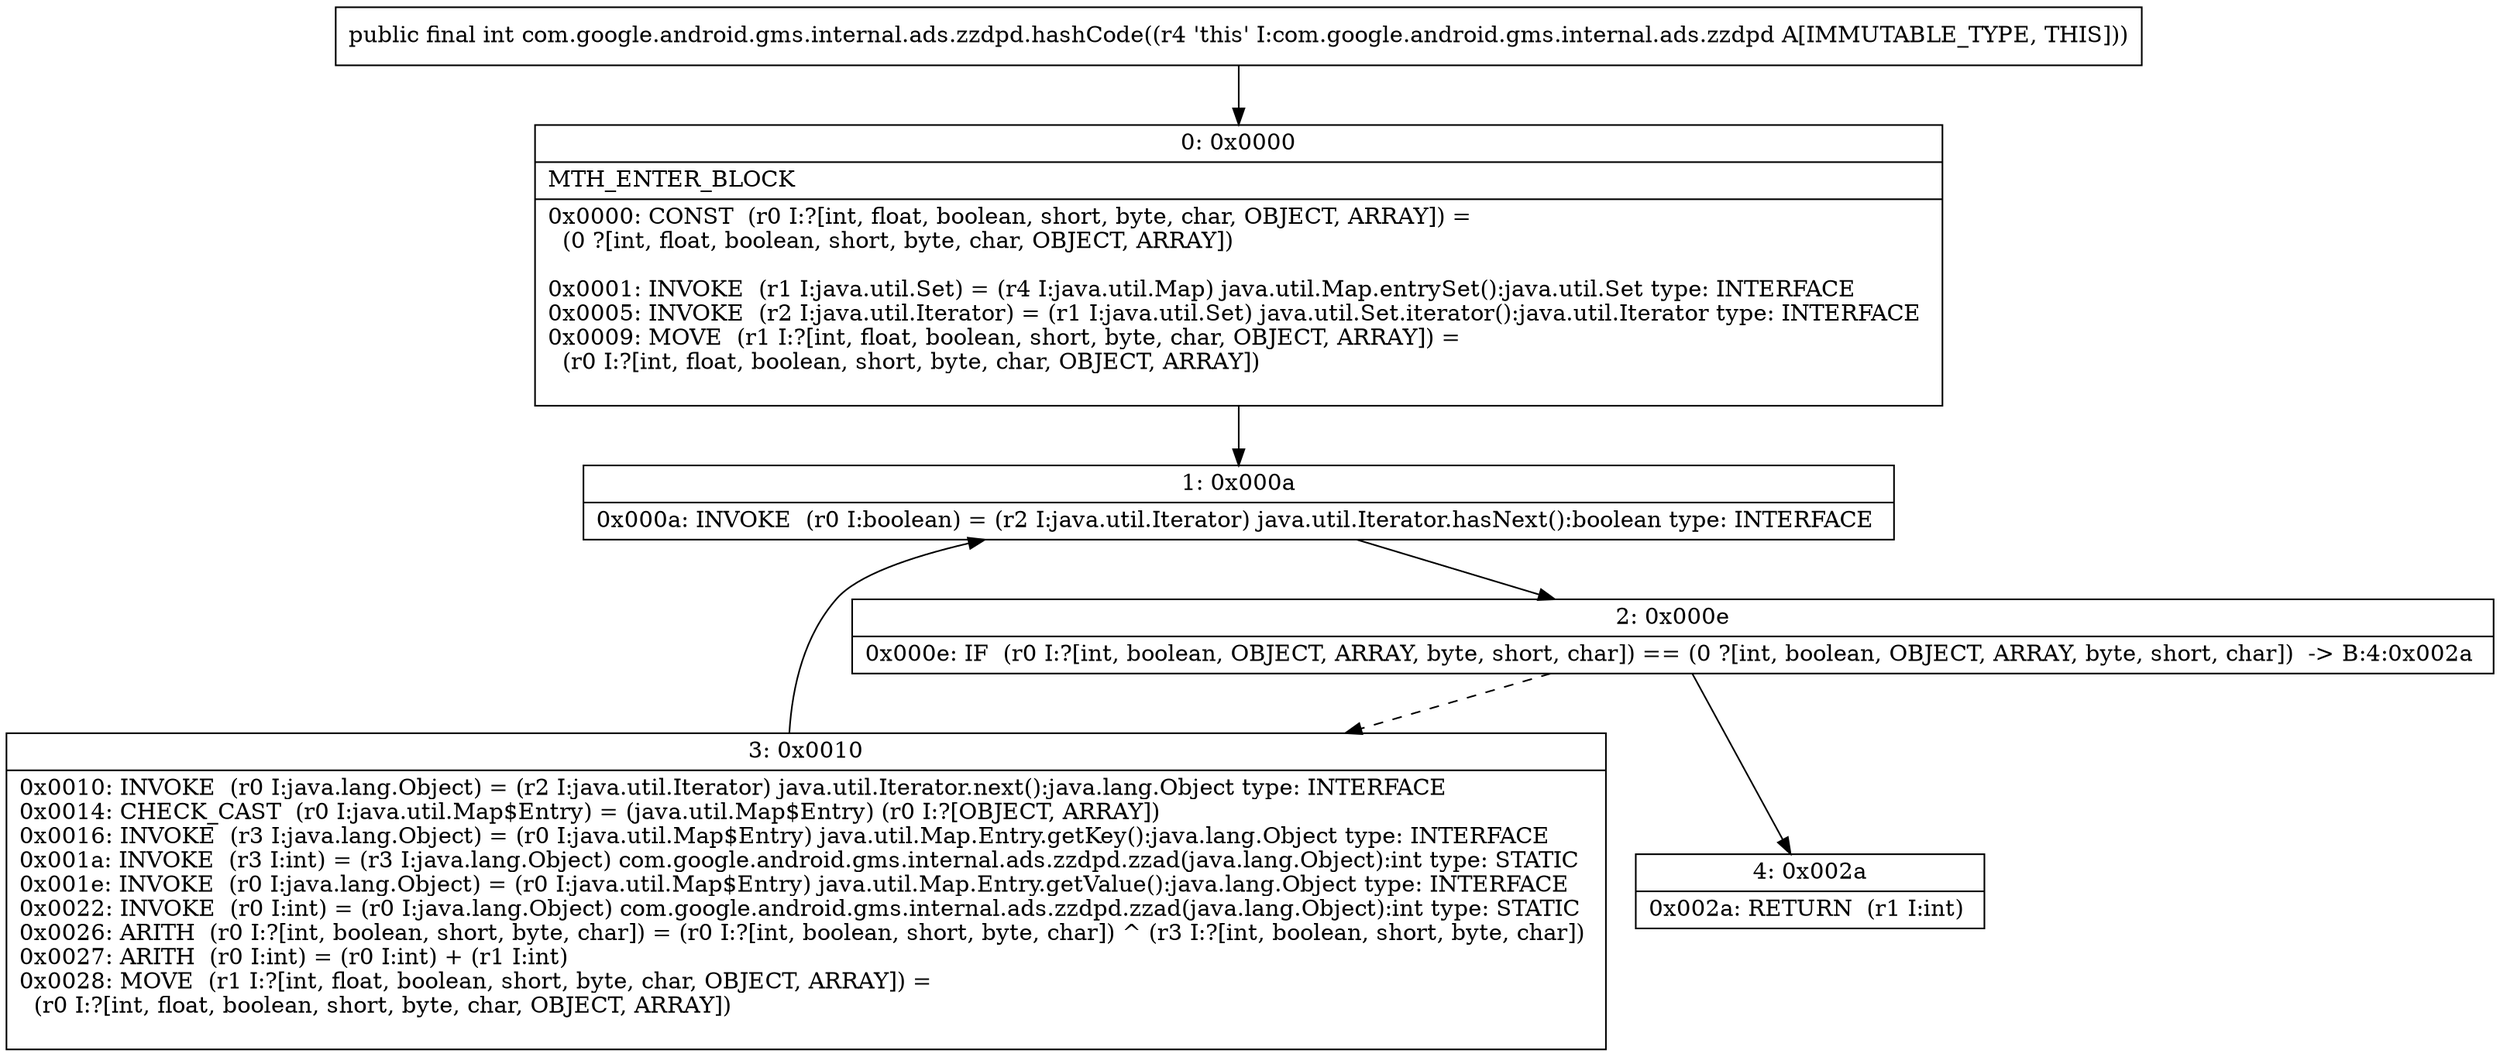 digraph "CFG forcom.google.android.gms.internal.ads.zzdpd.hashCode()I" {
Node_0 [shape=record,label="{0\:\ 0x0000|MTH_ENTER_BLOCK\l|0x0000: CONST  (r0 I:?[int, float, boolean, short, byte, char, OBJECT, ARRAY]) = \l  (0 ?[int, float, boolean, short, byte, char, OBJECT, ARRAY])\l \l0x0001: INVOKE  (r1 I:java.util.Set) = (r4 I:java.util.Map) java.util.Map.entrySet():java.util.Set type: INTERFACE \l0x0005: INVOKE  (r2 I:java.util.Iterator) = (r1 I:java.util.Set) java.util.Set.iterator():java.util.Iterator type: INTERFACE \l0x0009: MOVE  (r1 I:?[int, float, boolean, short, byte, char, OBJECT, ARRAY]) = \l  (r0 I:?[int, float, boolean, short, byte, char, OBJECT, ARRAY])\l \l}"];
Node_1 [shape=record,label="{1\:\ 0x000a|0x000a: INVOKE  (r0 I:boolean) = (r2 I:java.util.Iterator) java.util.Iterator.hasNext():boolean type: INTERFACE \l}"];
Node_2 [shape=record,label="{2\:\ 0x000e|0x000e: IF  (r0 I:?[int, boolean, OBJECT, ARRAY, byte, short, char]) == (0 ?[int, boolean, OBJECT, ARRAY, byte, short, char])  \-\> B:4:0x002a \l}"];
Node_3 [shape=record,label="{3\:\ 0x0010|0x0010: INVOKE  (r0 I:java.lang.Object) = (r2 I:java.util.Iterator) java.util.Iterator.next():java.lang.Object type: INTERFACE \l0x0014: CHECK_CAST  (r0 I:java.util.Map$Entry) = (java.util.Map$Entry) (r0 I:?[OBJECT, ARRAY]) \l0x0016: INVOKE  (r3 I:java.lang.Object) = (r0 I:java.util.Map$Entry) java.util.Map.Entry.getKey():java.lang.Object type: INTERFACE \l0x001a: INVOKE  (r3 I:int) = (r3 I:java.lang.Object) com.google.android.gms.internal.ads.zzdpd.zzad(java.lang.Object):int type: STATIC \l0x001e: INVOKE  (r0 I:java.lang.Object) = (r0 I:java.util.Map$Entry) java.util.Map.Entry.getValue():java.lang.Object type: INTERFACE \l0x0022: INVOKE  (r0 I:int) = (r0 I:java.lang.Object) com.google.android.gms.internal.ads.zzdpd.zzad(java.lang.Object):int type: STATIC \l0x0026: ARITH  (r0 I:?[int, boolean, short, byte, char]) = (r0 I:?[int, boolean, short, byte, char]) ^ (r3 I:?[int, boolean, short, byte, char]) \l0x0027: ARITH  (r0 I:int) = (r0 I:int) + (r1 I:int) \l0x0028: MOVE  (r1 I:?[int, float, boolean, short, byte, char, OBJECT, ARRAY]) = \l  (r0 I:?[int, float, boolean, short, byte, char, OBJECT, ARRAY])\l \l}"];
Node_4 [shape=record,label="{4\:\ 0x002a|0x002a: RETURN  (r1 I:int) \l}"];
MethodNode[shape=record,label="{public final int com.google.android.gms.internal.ads.zzdpd.hashCode((r4 'this' I:com.google.android.gms.internal.ads.zzdpd A[IMMUTABLE_TYPE, THIS])) }"];
MethodNode -> Node_0;
Node_0 -> Node_1;
Node_1 -> Node_2;
Node_2 -> Node_3[style=dashed];
Node_2 -> Node_4;
Node_3 -> Node_1;
}

